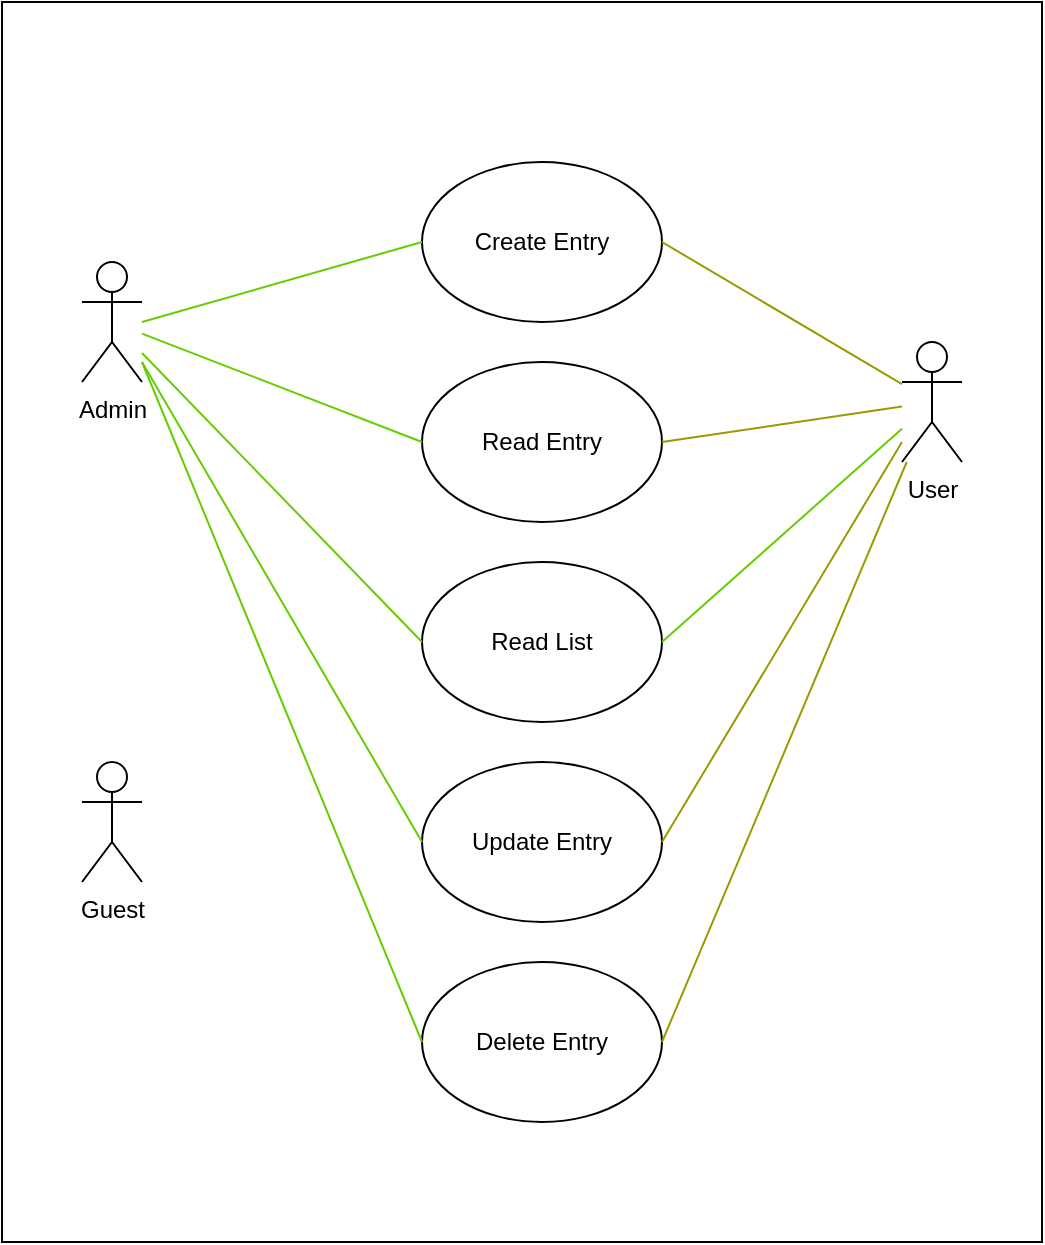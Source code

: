 <mxfile version="15.7.1" type="device"><diagram id="Lrmvt7GI0a5afnHFSS-q" name="Page-1"><mxGraphModel dx="1662" dy="914" grid="1" gridSize="10" guides="1" tooltips="1" connect="1" arrows="1" fold="1" page="1" pageScale="1" pageWidth="827" pageHeight="1169" math="0" shadow="0"><root><mxCell id="0"/><mxCell id="1" parent="0"/><mxCell id="mO-Nng7ozmFD-w6LXEFD-26" value="" style="rounded=0;whiteSpace=wrap;html=1;" vertex="1" parent="1"><mxGeometry x="160" y="80" width="520" height="620" as="geometry"/></mxCell><mxCell id="mO-Nng7ozmFD-w6LXEFD-3" value="Admin" style="shape=umlActor;verticalLabelPosition=bottom;verticalAlign=top;html=1;outlineConnect=0;" vertex="1" parent="1"><mxGeometry x="200" y="210" width="30" height="60" as="geometry"/></mxCell><mxCell id="mO-Nng7ozmFD-w6LXEFD-4" value="User" style="shape=umlActor;verticalLabelPosition=bottom;verticalAlign=top;html=1;outlineConnect=0;" vertex="1" parent="1"><mxGeometry x="610" y="250" width="30" height="60" as="geometry"/></mxCell><mxCell id="mO-Nng7ozmFD-w6LXEFD-5" value="Guest" style="shape=umlActor;verticalLabelPosition=bottom;verticalAlign=top;html=1;outlineConnect=0;" vertex="1" parent="1"><mxGeometry x="200" y="460" width="30" height="60" as="geometry"/></mxCell><mxCell id="mO-Nng7ozmFD-w6LXEFD-10" value="Create Entry" style="ellipse;whiteSpace=wrap;html=1;" vertex="1" parent="1"><mxGeometry x="370" y="160" width="120" height="80" as="geometry"/></mxCell><mxCell id="mO-Nng7ozmFD-w6LXEFD-11" value="Read Entry" style="ellipse;whiteSpace=wrap;html=1;" vertex="1" parent="1"><mxGeometry x="370" y="260" width="120" height="80" as="geometry"/></mxCell><mxCell id="mO-Nng7ozmFD-w6LXEFD-12" value="Read List" style="ellipse;whiteSpace=wrap;html=1;" vertex="1" parent="1"><mxGeometry x="370" y="360" width="120" height="80" as="geometry"/></mxCell><mxCell id="mO-Nng7ozmFD-w6LXEFD-13" value="Update Entry" style="ellipse;whiteSpace=wrap;html=1;" vertex="1" parent="1"><mxGeometry x="370" y="460" width="120" height="80" as="geometry"/></mxCell><mxCell id="mO-Nng7ozmFD-w6LXEFD-14" value="Delete Entry" style="ellipse;whiteSpace=wrap;html=1;" vertex="1" parent="1"><mxGeometry x="370" y="560" width="120" height="80" as="geometry"/></mxCell><mxCell id="mO-Nng7ozmFD-w6LXEFD-15" value="" style="endArrow=none;html=1;rounded=0;entryX=0;entryY=0.5;entryDx=0;entryDy=0;fillColor=#66CC00;strokeColor=#66CC00;" edge="1" parent="1" target="mO-Nng7ozmFD-w6LXEFD-10"><mxGeometry width="50" height="50" relative="1" as="geometry"><mxPoint x="230" y="240" as="sourcePoint"/><mxPoint x="340" y="220" as="targetPoint"/></mxGeometry></mxCell><mxCell id="mO-Nng7ozmFD-w6LXEFD-16" value="" style="endArrow=none;html=1;rounded=0;entryX=0;entryY=0.5;entryDx=0;entryDy=0;strokeColor=#66CC00;" edge="1" parent="1" source="mO-Nng7ozmFD-w6LXEFD-3" target="mO-Nng7ozmFD-w6LXEFD-11"><mxGeometry width="50" height="50" relative="1" as="geometry"><mxPoint x="280" y="310" as="sourcePoint"/><mxPoint x="330" y="260" as="targetPoint"/></mxGeometry></mxCell><mxCell id="mO-Nng7ozmFD-w6LXEFD-17" value="" style="endArrow=none;html=1;rounded=0;entryX=0;entryY=0.5;entryDx=0;entryDy=0;strokeColor=#66CC00;" edge="1" parent="1" source="mO-Nng7ozmFD-w6LXEFD-3" target="mO-Nng7ozmFD-w6LXEFD-12"><mxGeometry width="50" height="50" relative="1" as="geometry"><mxPoint x="240" y="450" as="sourcePoint"/><mxPoint x="290" y="400" as="targetPoint"/></mxGeometry></mxCell><mxCell id="mO-Nng7ozmFD-w6LXEFD-18" value="" style="endArrow=none;html=1;rounded=0;entryX=0;entryY=0.5;entryDx=0;entryDy=0;strokeColor=#66CC00;" edge="1" parent="1" target="mO-Nng7ozmFD-w6LXEFD-13"><mxGeometry width="50" height="50" relative="1" as="geometry"><mxPoint x="230" y="260" as="sourcePoint"/><mxPoint x="320" y="460" as="targetPoint"/></mxGeometry></mxCell><mxCell id="mO-Nng7ozmFD-w6LXEFD-19" value="" style="endArrow=none;html=1;rounded=0;exitX=0;exitY=0.5;exitDx=0;exitDy=0;strokeColor=#66CC00;" edge="1" parent="1" source="mO-Nng7ozmFD-w6LXEFD-14"><mxGeometry width="50" height="50" relative="1" as="geometry"><mxPoint x="290" y="580" as="sourcePoint"/><mxPoint x="230" y="260" as="targetPoint"/></mxGeometry></mxCell><mxCell id="mO-Nng7ozmFD-w6LXEFD-21" value="" style="endArrow=none;html=1;rounded=0;exitX=1;exitY=0.5;exitDx=0;exitDy=0;fillColor=#999900;strokeColor=#999900;" edge="1" parent="1" source="mO-Nng7ozmFD-w6LXEFD-10" target="mO-Nng7ozmFD-w6LXEFD-4"><mxGeometry width="50" height="50" relative="1" as="geometry"><mxPoint x="520" y="300" as="sourcePoint"/><mxPoint x="610" y="280" as="targetPoint"/></mxGeometry></mxCell><mxCell id="mO-Nng7ozmFD-w6LXEFD-22" value="" style="endArrow=none;html=1;rounded=0;exitX=1;exitY=0.5;exitDx=0;exitDy=0;strokeColor=#999900;" edge="1" parent="1" target="mO-Nng7ozmFD-w6LXEFD-4"><mxGeometry width="50" height="50" relative="1" as="geometry"><mxPoint x="490" y="300" as="sourcePoint"/><mxPoint x="610" y="380" as="targetPoint"/></mxGeometry></mxCell><mxCell id="mO-Nng7ozmFD-w6LXEFD-23" value="" style="endArrow=none;html=1;rounded=0;exitX=1;exitY=0.5;exitDx=0;exitDy=0;strokeColor=#66CC00;" edge="1" parent="1" source="mO-Nng7ozmFD-w6LXEFD-12" target="mO-Nng7ozmFD-w6LXEFD-4"><mxGeometry width="50" height="50" relative="1" as="geometry"><mxPoint x="490" y="397.78" as="sourcePoint"/><mxPoint x="610" y="380.002" as="targetPoint"/></mxGeometry></mxCell><mxCell id="mO-Nng7ozmFD-w6LXEFD-24" value="" style="endArrow=none;html=1;rounded=0;exitX=1;exitY=0.5;exitDx=0;exitDy=0;fillColor=#999900;strokeColor=#999900;" edge="1" parent="1" source="mO-Nng7ozmFD-w6LXEFD-13"><mxGeometry width="50" height="50" relative="1" as="geometry"><mxPoint x="500" y="506.67" as="sourcePoint"/><mxPoint x="610" y="300" as="targetPoint"/></mxGeometry></mxCell><mxCell id="mO-Nng7ozmFD-w6LXEFD-25" value="" style="endArrow=none;html=1;rounded=0;exitX=1;exitY=0.5;exitDx=0;exitDy=0;fillColor=#999900;strokeColor=#999900;" edge="1" parent="1" target="mO-Nng7ozmFD-w6LXEFD-4"><mxGeometry width="50" height="50" relative="1" as="geometry"><mxPoint x="490" y="600" as="sourcePoint"/><mxPoint x="610" y="420" as="targetPoint"/></mxGeometry></mxCell></root></mxGraphModel></diagram></mxfile>